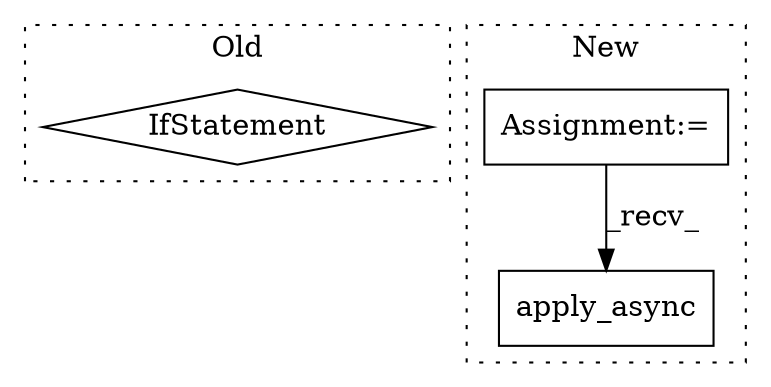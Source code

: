 digraph G {
subgraph cluster0 {
1 [label="IfStatement" a="25" s="2664,2699" l="4,2" shape="diamond"];
label = "Old";
style="dotted";
}
subgraph cluster1 {
2 [label="apply_async" a="32" s="3170,3198" l="12,1" shape="box"];
3 [label="Assignment:=" a="7" s="2435" l="1" shape="box"];
label = "New";
style="dotted";
}
3 -> 2 [label="_recv_"];
}